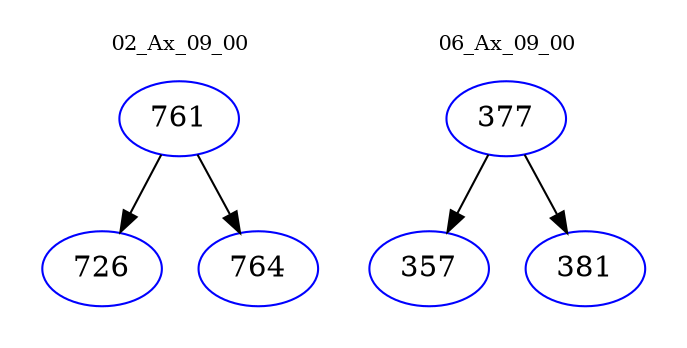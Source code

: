 digraph{
subgraph cluster_0 {
color = white
label = "02_Ax_09_00";
fontsize=10;
T0_761 [label="761", color="blue"]
T0_761 -> T0_726 [color="black"]
T0_726 [label="726", color="blue"]
T0_761 -> T0_764 [color="black"]
T0_764 [label="764", color="blue"]
}
subgraph cluster_1 {
color = white
label = "06_Ax_09_00";
fontsize=10;
T1_377 [label="377", color="blue"]
T1_377 -> T1_357 [color="black"]
T1_357 [label="357", color="blue"]
T1_377 -> T1_381 [color="black"]
T1_381 [label="381", color="blue"]
}
}
